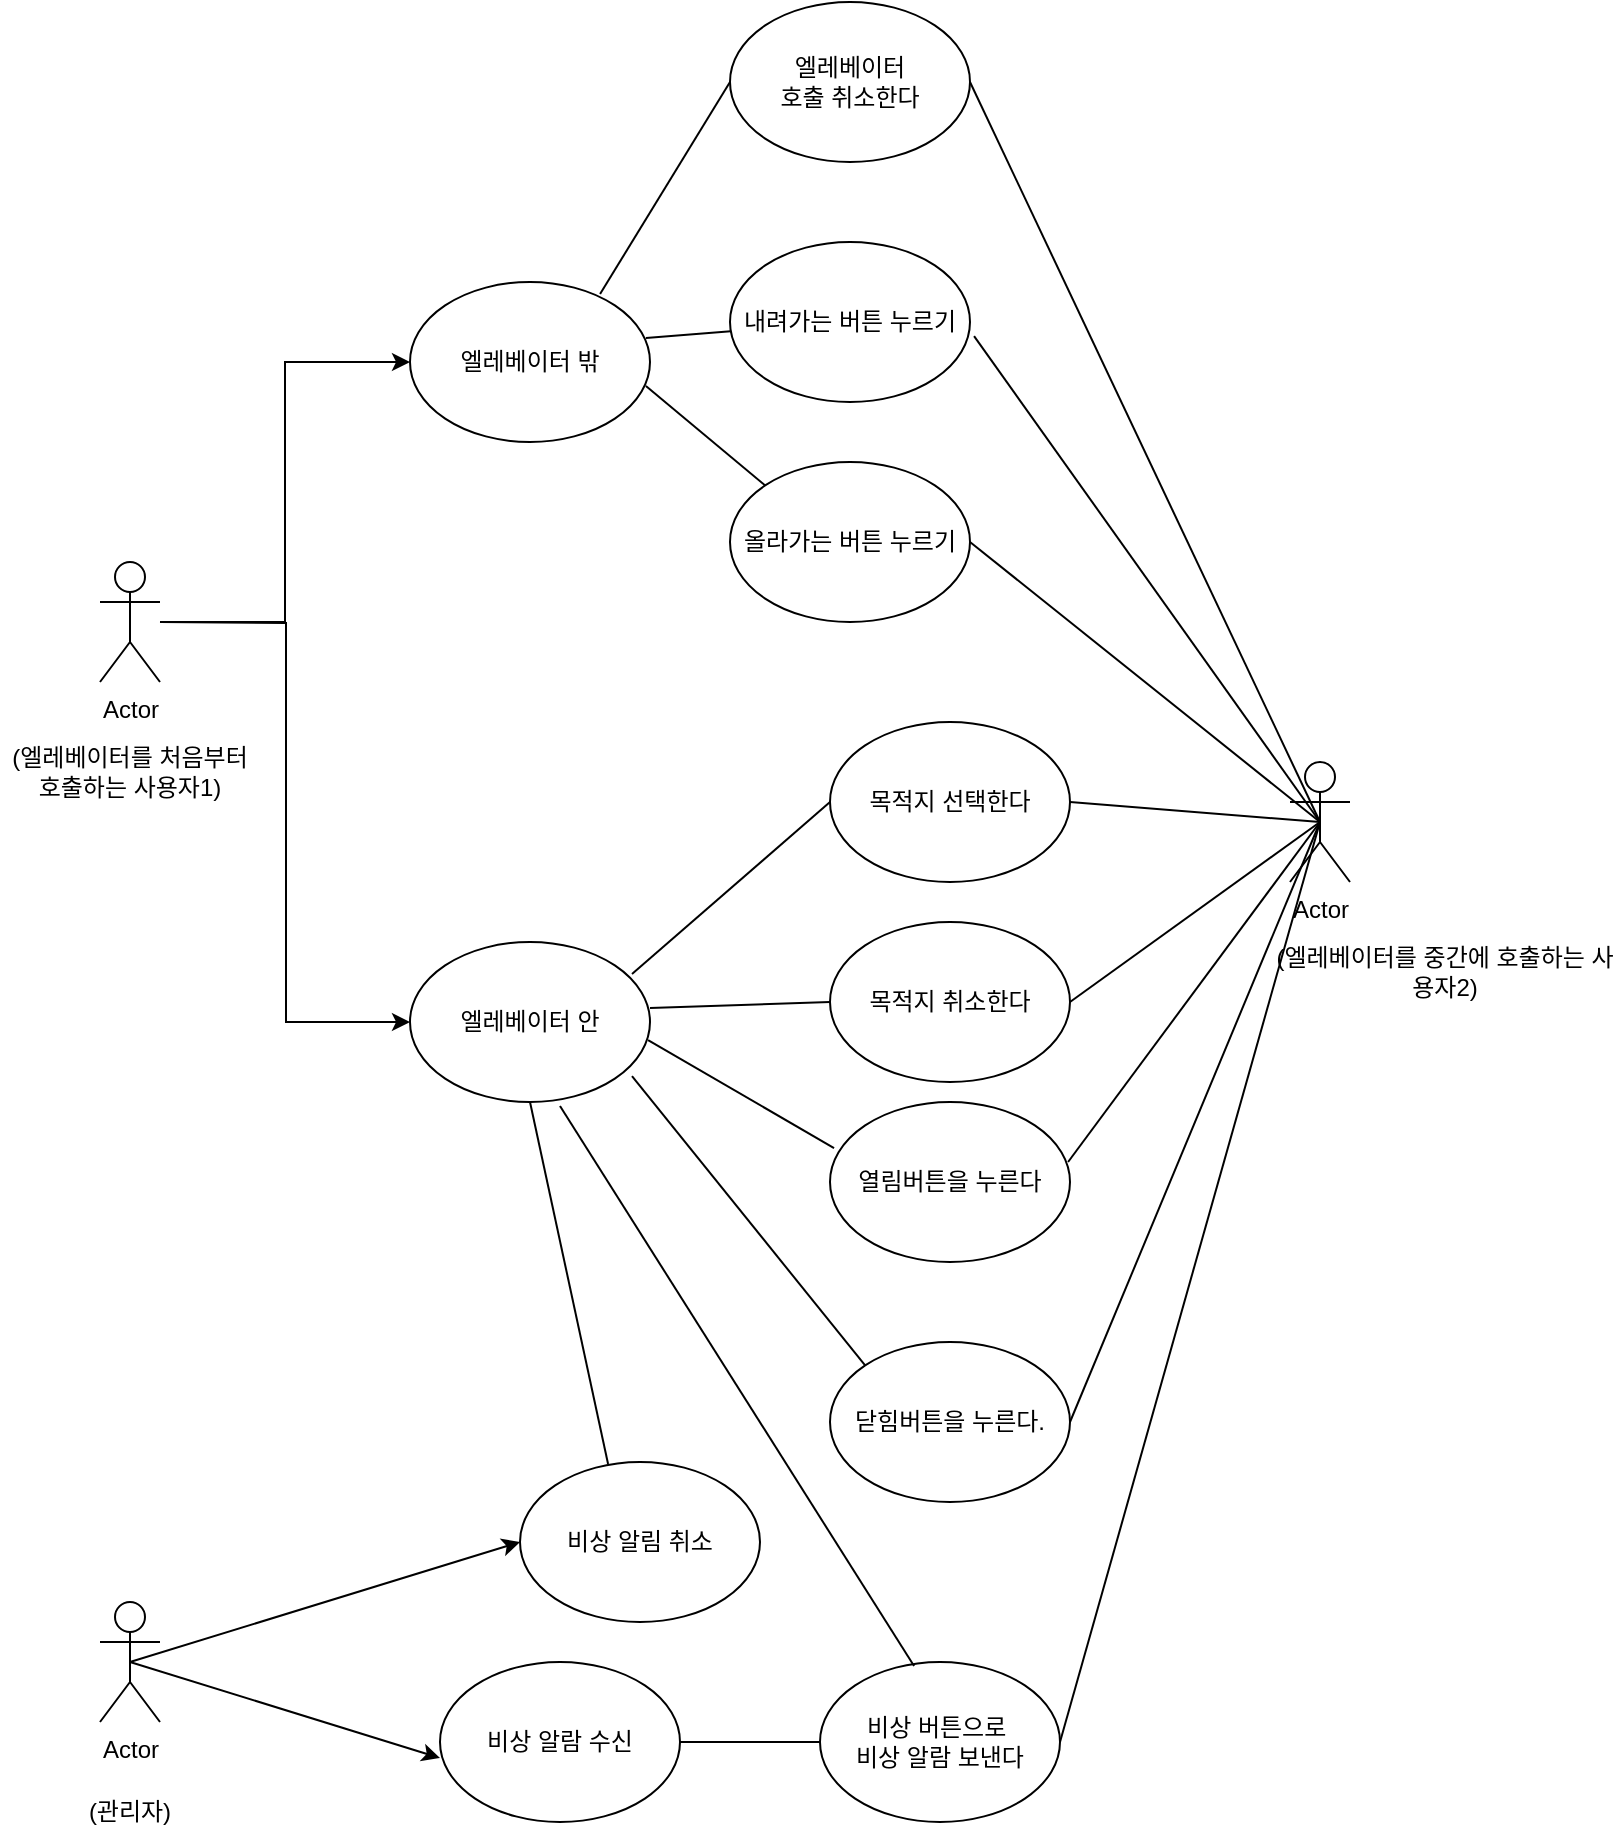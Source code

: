 <mxfile version="21.7.4" type="github">
  <diagram name="페이지-1" id="W_GuoXnU9VPZzK8BfVaY">
    <mxGraphModel dx="1490" dy="721" grid="1" gridSize="10" guides="1" tooltips="1" connect="1" arrows="1" fold="1" page="1" pageScale="1" pageWidth="827" pageHeight="1169" math="0" shadow="0">
      <root>
        <mxCell id="0" />
        <mxCell id="1" parent="0" />
        <mxCell id="Ewi4ONr6DaGeuIS63GaE-8" value="" style="edgeStyle=orthogonalEdgeStyle;rounded=0;orthogonalLoop=1;jettySize=auto;html=1;entryX=0;entryY=0.5;entryDx=0;entryDy=0;" parent="1" source="Ewi4ONr6DaGeuIS63GaE-1" target="Ewi4ONr6DaGeuIS63GaE-9" edge="1">
          <mxGeometry relative="1" as="geometry">
            <mxPoint x="140" y="380" as="targetPoint" />
          </mxGeometry>
        </mxCell>
        <mxCell id="Ewi4ONr6DaGeuIS63GaE-1" value="Actor" style="shape=umlActor;verticalLabelPosition=bottom;verticalAlign=top;html=1;outlineConnect=0;" parent="1" vertex="1">
          <mxGeometry x="55" y="350" width="30" height="60" as="geometry" />
        </mxCell>
        <mxCell id="Ewi4ONr6DaGeuIS63GaE-2" value="Actor" style="shape=umlActor;verticalLabelPosition=bottom;verticalAlign=top;html=1;outlineConnect=0;" parent="1" vertex="1">
          <mxGeometry x="55" y="870" width="30" height="60" as="geometry" />
        </mxCell>
        <mxCell id="Ewi4ONr6DaGeuIS63GaE-3" value="Actor" style="shape=umlActor;verticalLabelPosition=bottom;verticalAlign=top;html=1;outlineConnect=0;" parent="1" vertex="1">
          <mxGeometry x="650" y="450" width="30" height="60" as="geometry" />
        </mxCell>
        <mxCell id="Ewi4ONr6DaGeuIS63GaE-9" value="엘레베이터 밖" style="ellipse;whiteSpace=wrap;html=1;" parent="1" vertex="1">
          <mxGeometry x="210" y="210" width="120" height="80" as="geometry" />
        </mxCell>
        <mxCell id="Ewi4ONr6DaGeuIS63GaE-14" value="" style="edgeStyle=orthogonalEdgeStyle;rounded=0;orthogonalLoop=1;jettySize=auto;html=1;entryX=0;entryY=0.5;entryDx=0;entryDy=0;" parent="1" target="Ewi4ONr6DaGeuIS63GaE-15" edge="1">
          <mxGeometry relative="1" as="geometry">
            <mxPoint x="85" y="380" as="sourcePoint" />
            <mxPoint x="140" y="380" as="targetPoint" />
          </mxGeometry>
        </mxCell>
        <mxCell id="Ewi4ONr6DaGeuIS63GaE-15" value="엘레베이터 안" style="ellipse;whiteSpace=wrap;html=1;" parent="1" vertex="1">
          <mxGeometry x="210" y="540" width="120" height="80" as="geometry" />
        </mxCell>
        <mxCell id="Ewi4ONr6DaGeuIS63GaE-16" value="내려가는 버튼 누르기" style="ellipse;whiteSpace=wrap;html=1;" parent="1" vertex="1">
          <mxGeometry x="370" y="190" width="120" height="80" as="geometry" />
        </mxCell>
        <mxCell id="Ewi4ONr6DaGeuIS63GaE-18" value="올라가는 버튼 누르기" style="ellipse;whiteSpace=wrap;html=1;" parent="1" vertex="1">
          <mxGeometry x="370" y="300" width="120" height="80" as="geometry" />
        </mxCell>
        <mxCell id="Ewi4ONr6DaGeuIS63GaE-21" value="목적지 선택한다" style="ellipse;whiteSpace=wrap;html=1;" parent="1" vertex="1">
          <mxGeometry x="420" y="430" width="120" height="80" as="geometry" />
        </mxCell>
        <mxCell id="Ewi4ONr6DaGeuIS63GaE-24" value="목적지 취소한다" style="ellipse;whiteSpace=wrap;html=1;" parent="1" vertex="1">
          <mxGeometry x="420" y="530" width="120" height="80" as="geometry" />
        </mxCell>
        <mxCell id="Ewi4ONr6DaGeuIS63GaE-25" value="열림버튼을 누른다" style="ellipse;whiteSpace=wrap;html=1;" parent="1" vertex="1">
          <mxGeometry x="420" y="620" width="120" height="80" as="geometry" />
        </mxCell>
        <mxCell id="Ewi4ONr6DaGeuIS63GaE-27" value="닫힘버튼을 누른다." style="ellipse;whiteSpace=wrap;html=1;" parent="1" vertex="1">
          <mxGeometry x="420" y="740" width="120" height="80" as="geometry" />
        </mxCell>
        <mxCell id="Ewi4ONr6DaGeuIS63GaE-29" value="비상 버튼으로&amp;nbsp;&lt;br&gt;비상 알람 보낸다" style="ellipse;whiteSpace=wrap;html=1;" parent="1" vertex="1">
          <mxGeometry x="415" y="900" width="120" height="80" as="geometry" />
        </mxCell>
        <mxCell id="Ewi4ONr6DaGeuIS63GaE-31" value="비상 알림 취소" style="ellipse;whiteSpace=wrap;html=1;" parent="1" vertex="1">
          <mxGeometry x="265" y="800" width="120" height="80" as="geometry" />
        </mxCell>
        <mxCell id="Ewi4ONr6DaGeuIS63GaE-32" value="(엘레베이터를 처음부터 호출하는 사용자1)" style="text;html=1;strokeColor=none;fillColor=none;align=center;verticalAlign=middle;whiteSpace=wrap;rounded=0;" parent="1" vertex="1">
          <mxGeometry x="5" y="430" width="130" height="50" as="geometry" />
        </mxCell>
        <mxCell id="Ewi4ONr6DaGeuIS63GaE-34" value="" style="endArrow=classic;html=1;rounded=0;exitX=0.5;exitY=0.5;exitDx=0;exitDy=0;exitPerimeter=0;entryX=0;entryY=0.5;entryDx=0;entryDy=0;" parent="1" source="Ewi4ONr6DaGeuIS63GaE-2" target="Ewi4ONr6DaGeuIS63GaE-31" edge="1">
          <mxGeometry width="50" height="50" relative="1" as="geometry">
            <mxPoint x="80" y="910" as="sourcePoint" />
            <mxPoint x="305" y="890" as="targetPoint" />
          </mxGeometry>
        </mxCell>
        <mxCell id="Ewi4ONr6DaGeuIS63GaE-35" value="(관리자)" style="text;html=1;strokeColor=none;fillColor=none;align=center;verticalAlign=middle;whiteSpace=wrap;rounded=0;" parent="1" vertex="1">
          <mxGeometry x="40" y="960" width="60" height="30" as="geometry" />
        </mxCell>
        <mxCell id="Ewi4ONr6DaGeuIS63GaE-36" value="비상 알람 수신" style="ellipse;whiteSpace=wrap;html=1;" parent="1" vertex="1">
          <mxGeometry x="225" y="900" width="120" height="80" as="geometry" />
        </mxCell>
        <mxCell id="Ewi4ONr6DaGeuIS63GaE-38" value="" style="endArrow=classic;html=1;rounded=0;exitX=0.5;exitY=0.5;exitDx=0;exitDy=0;exitPerimeter=0;entryX=0;entryY=0.6;entryDx=0;entryDy=0;entryPerimeter=0;" parent="1" source="Ewi4ONr6DaGeuIS63GaE-2" target="Ewi4ONr6DaGeuIS63GaE-36" edge="1">
          <mxGeometry width="50" height="50" relative="1" as="geometry">
            <mxPoint x="80" y="910" as="sourcePoint" />
            <mxPoint x="495" y="1010" as="targetPoint" />
          </mxGeometry>
        </mxCell>
        <mxCell id="jwat3WP_HzQ005UTxZBz-4" value="" style="endArrow=none;html=1;rounded=0;exitX=1;exitY=0.5;exitDx=0;exitDy=0;entryX=0.5;entryY=0.5;entryDx=0;entryDy=0;entryPerimeter=0;" parent="1" source="Ewi4ONr6DaGeuIS63GaE-21" target="Ewi4ONr6DaGeuIS63GaE-3" edge="1">
          <mxGeometry width="50" height="50" relative="1" as="geometry">
            <mxPoint x="800" y="610" as="sourcePoint" />
            <mxPoint x="850" y="560" as="targetPoint" />
          </mxGeometry>
        </mxCell>
        <mxCell id="jwat3WP_HzQ005UTxZBz-5" value="" style="endArrow=none;html=1;rounded=0;exitX=1;exitY=0.5;exitDx=0;exitDy=0;entryX=0.5;entryY=0.5;entryDx=0;entryDy=0;entryPerimeter=0;" parent="1" source="Ewi4ONr6DaGeuIS63GaE-24" target="Ewi4ONr6DaGeuIS63GaE-3" edge="1">
          <mxGeometry width="50" height="50" relative="1" as="geometry">
            <mxPoint x="625" y="480" as="sourcePoint" />
            <mxPoint x="1000" y="500" as="targetPoint" />
          </mxGeometry>
        </mxCell>
        <mxCell id="jwat3WP_HzQ005UTxZBz-6" value="" style="endArrow=none;html=1;rounded=0;exitX=0.992;exitY=0.375;exitDx=0;exitDy=0;entryX=0.5;entryY=0.5;entryDx=0;entryDy=0;entryPerimeter=0;exitPerimeter=0;" parent="1" source="Ewi4ONr6DaGeuIS63GaE-25" target="Ewi4ONr6DaGeuIS63GaE-3" edge="1">
          <mxGeometry width="50" height="50" relative="1" as="geometry">
            <mxPoint x="625" y="580" as="sourcePoint" />
            <mxPoint x="990" y="490" as="targetPoint" />
          </mxGeometry>
        </mxCell>
        <mxCell id="jwat3WP_HzQ005UTxZBz-8" value="" style="endArrow=none;html=1;rounded=0;exitX=1;exitY=0.5;exitDx=0;exitDy=0;entryX=0.5;entryY=0.5;entryDx=0;entryDy=0;entryPerimeter=0;" parent="1" source="Ewi4ONr6DaGeuIS63GaE-27" target="Ewi4ONr6DaGeuIS63GaE-3" edge="1">
          <mxGeometry width="50" height="50" relative="1" as="geometry">
            <mxPoint x="624" y="660" as="sourcePoint" />
            <mxPoint x="850" y="490" as="targetPoint" />
          </mxGeometry>
        </mxCell>
        <mxCell id="jwat3WP_HzQ005UTxZBz-9" value="" style="endArrow=none;html=1;rounded=0;exitX=1;exitY=0.5;exitDx=0;exitDy=0;entryX=0.5;entryY=0.5;entryDx=0;entryDy=0;entryPerimeter=0;" parent="1" source="Ewi4ONr6DaGeuIS63GaE-29" target="Ewi4ONr6DaGeuIS63GaE-3" edge="1">
          <mxGeometry width="50" height="50" relative="1" as="geometry">
            <mxPoint x="625" y="790" as="sourcePoint" />
            <mxPoint x="860" y="500" as="targetPoint" />
          </mxGeometry>
        </mxCell>
        <mxCell id="jwat3WP_HzQ005UTxZBz-20" value="" style="endArrow=none;html=1;rounded=0;exitX=1;exitY=0.5;exitDx=0;exitDy=0;entryX=0.5;entryY=0.5;entryDx=0;entryDy=0;entryPerimeter=0;" parent="1" source="Ewi4ONr6DaGeuIS63GaE-18" target="Ewi4ONr6DaGeuIS63GaE-3" edge="1">
          <mxGeometry width="50" height="50" relative="1" as="geometry">
            <mxPoint x="625" y="480" as="sourcePoint" />
            <mxPoint x="850" y="490" as="targetPoint" />
          </mxGeometry>
        </mxCell>
        <mxCell id="jwat3WP_HzQ005UTxZBz-21" value="" style="endArrow=none;html=1;rounded=0;exitX=1.017;exitY=0.588;exitDx=0;exitDy=0;entryX=0.5;entryY=0.5;entryDx=0;entryDy=0;entryPerimeter=0;exitPerimeter=0;" parent="1" source="Ewi4ONr6DaGeuIS63GaE-16" target="Ewi4ONr6DaGeuIS63GaE-3" edge="1">
          <mxGeometry width="50" height="50" relative="1" as="geometry">
            <mxPoint x="575" y="350" as="sourcePoint" />
            <mxPoint x="860" y="500" as="targetPoint" />
          </mxGeometry>
        </mxCell>
        <mxCell id="jwat3WP_HzQ005UTxZBz-22" value="(엘레베이터를 중간에 호출하는 사용자2)" style="text;html=1;strokeColor=none;fillColor=none;align=center;verticalAlign=middle;whiteSpace=wrap;rounded=0;" parent="1" vertex="1">
          <mxGeometry x="640" y="540" width="175" height="30" as="geometry" />
        </mxCell>
        <mxCell id="EPBAZvmlNL338WjJrP5A-1" value="" style="endArrow=none;html=1;rounded=0;exitX=1;exitY=0.5;exitDx=0;exitDy=0;entryX=0;entryY=0.5;entryDx=0;entryDy=0;" edge="1" parent="1" source="Ewi4ONr6DaGeuIS63GaE-36" target="Ewi4ONr6DaGeuIS63GaE-29">
          <mxGeometry width="50" height="50" relative="1" as="geometry">
            <mxPoint x="545" y="950" as="sourcePoint" />
            <mxPoint x="790" y="500" as="targetPoint" />
          </mxGeometry>
        </mxCell>
        <mxCell id="EPBAZvmlNL338WjJrP5A-2" value="" style="endArrow=none;html=1;rounded=0;exitX=0.392;exitY=0.025;exitDx=0;exitDy=0;entryX=0.625;entryY=1.025;entryDx=0;entryDy=0;entryPerimeter=0;exitPerimeter=0;" edge="1" parent="1" source="Ewi4ONr6DaGeuIS63GaE-29" target="Ewi4ONr6DaGeuIS63GaE-15">
          <mxGeometry width="50" height="50" relative="1" as="geometry">
            <mxPoint x="550" y="790" as="sourcePoint" />
            <mxPoint x="790" y="500" as="targetPoint" />
          </mxGeometry>
        </mxCell>
        <mxCell id="EPBAZvmlNL338WjJrP5A-3" value="" style="endArrow=none;html=1;rounded=0;exitX=0;exitY=0.5;exitDx=0;exitDy=0;entryX=0.925;entryY=0.2;entryDx=0;entryDy=0;entryPerimeter=0;" edge="1" parent="1" source="Ewi4ONr6DaGeuIS63GaE-21" target="Ewi4ONr6DaGeuIS63GaE-15">
          <mxGeometry width="50" height="50" relative="1" as="geometry">
            <mxPoint x="550" y="480" as="sourcePoint" />
            <mxPoint x="790" y="500" as="targetPoint" />
          </mxGeometry>
        </mxCell>
        <mxCell id="EPBAZvmlNL338WjJrP5A-4" value="" style="endArrow=none;html=1;rounded=0;exitX=0;exitY=0.5;exitDx=0;exitDy=0;entryX=1;entryY=0.413;entryDx=0;entryDy=0;entryPerimeter=0;" edge="1" parent="1" source="Ewi4ONr6DaGeuIS63GaE-24" target="Ewi4ONr6DaGeuIS63GaE-15">
          <mxGeometry width="50" height="50" relative="1" as="geometry">
            <mxPoint x="426" y="491" as="sourcePoint" />
            <mxPoint x="331" y="566" as="targetPoint" />
          </mxGeometry>
        </mxCell>
        <mxCell id="EPBAZvmlNL338WjJrP5A-5" value="" style="endArrow=none;html=1;rounded=0;exitX=0.017;exitY=0.288;exitDx=0;exitDy=0;entryX=0.992;entryY=0.613;entryDx=0;entryDy=0;entryPerimeter=0;exitPerimeter=0;" edge="1" parent="1" source="Ewi4ONr6DaGeuIS63GaE-25" target="Ewi4ONr6DaGeuIS63GaE-15">
          <mxGeometry width="50" height="50" relative="1" as="geometry">
            <mxPoint x="430" y="580" as="sourcePoint" />
            <mxPoint x="340" y="583" as="targetPoint" />
          </mxGeometry>
        </mxCell>
        <mxCell id="EPBAZvmlNL338WjJrP5A-9" value="" style="endArrow=none;html=1;rounded=0;entryX=0.925;entryY=0.838;entryDx=0;entryDy=0;entryPerimeter=0;exitX=0;exitY=0;exitDx=0;exitDy=0;" edge="1" parent="1" source="Ewi4ONr6DaGeuIS63GaE-27" target="Ewi4ONr6DaGeuIS63GaE-15">
          <mxGeometry width="50" height="50" relative="1" as="geometry">
            <mxPoint x="432" y="653" as="sourcePoint" />
            <mxPoint x="339" y="599" as="targetPoint" />
          </mxGeometry>
        </mxCell>
        <mxCell id="EPBAZvmlNL338WjJrP5A-10" value="" style="endArrow=none;html=1;rounded=0;exitX=0.367;exitY=0.013;exitDx=0;exitDy=0;entryX=0.5;entryY=1;entryDx=0;entryDy=0;exitPerimeter=0;" edge="1" parent="1" source="Ewi4ONr6DaGeuIS63GaE-31" target="Ewi4ONr6DaGeuIS63GaE-15">
          <mxGeometry width="50" height="50" relative="1" as="geometry">
            <mxPoint x="442" y="663" as="sourcePoint" />
            <mxPoint x="349" y="609" as="targetPoint" />
          </mxGeometry>
        </mxCell>
        <mxCell id="EPBAZvmlNL338WjJrP5A-11" value="" style="endArrow=none;html=1;rounded=0;entryX=0.983;entryY=0.35;entryDx=0;entryDy=0;entryPerimeter=0;" edge="1" parent="1" source="Ewi4ONr6DaGeuIS63GaE-16" target="Ewi4ONr6DaGeuIS63GaE-9">
          <mxGeometry width="50" height="50" relative="1" as="geometry">
            <mxPoint x="425" y="170" as="sourcePoint" />
            <mxPoint x="330" y="245" as="targetPoint" />
          </mxGeometry>
        </mxCell>
        <mxCell id="EPBAZvmlNL338WjJrP5A-12" value="" style="endArrow=none;html=1;rounded=0;exitX=0;exitY=0;exitDx=0;exitDy=0;entryX=0.983;entryY=0.65;entryDx=0;entryDy=0;entryPerimeter=0;" edge="1" parent="1" source="Ewi4ONr6DaGeuIS63GaE-18" target="Ewi4ONr6DaGeuIS63GaE-9">
          <mxGeometry width="50" height="50" relative="1" as="geometry">
            <mxPoint x="411" y="211" as="sourcePoint" />
            <mxPoint x="338" y="248" as="targetPoint" />
          </mxGeometry>
        </mxCell>
        <mxCell id="EPBAZvmlNL338WjJrP5A-13" value="엘레베이터&lt;br&gt;호출 취소한다" style="ellipse;whiteSpace=wrap;html=1;" vertex="1" parent="1">
          <mxGeometry x="370" y="70" width="120" height="80" as="geometry" />
        </mxCell>
        <mxCell id="EPBAZvmlNL338WjJrP5A-14" value="" style="endArrow=none;html=1;rounded=0;entryX=0.792;entryY=0.075;entryDx=0;entryDy=0;entryPerimeter=0;exitX=0;exitY=0.5;exitDx=0;exitDy=0;" edge="1" parent="1" source="EPBAZvmlNL338WjJrP5A-13" target="Ewi4ONr6DaGeuIS63GaE-9">
          <mxGeometry width="50" height="50" relative="1" as="geometry">
            <mxPoint x="348" y="162" as="sourcePoint" />
            <mxPoint x="285" y="210" as="targetPoint" />
          </mxGeometry>
        </mxCell>
        <mxCell id="EPBAZvmlNL338WjJrP5A-16" value="" style="endArrow=none;html=1;rounded=0;exitX=1;exitY=0.5;exitDx=0;exitDy=0;entryX=0.5;entryY=0.5;entryDx=0;entryDy=0;entryPerimeter=0;" edge="1" parent="1" source="EPBAZvmlNL338WjJrP5A-13" target="Ewi4ONr6DaGeuIS63GaE-3">
          <mxGeometry width="50" height="50" relative="1" as="geometry">
            <mxPoint x="577" y="177" as="sourcePoint" />
            <mxPoint x="920" y="410" as="targetPoint" />
          </mxGeometry>
        </mxCell>
      </root>
    </mxGraphModel>
  </diagram>
</mxfile>
